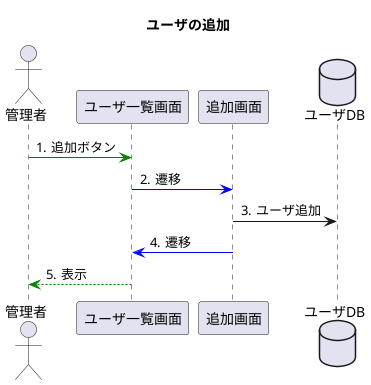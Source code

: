 @startuml
title ユーザの追加

autonumber "#."

actor 管理者
participant ユーザ一覧画面
participant 追加画面
database ユーザDB


管理者 -[#green]> ユーザ一覧画面:追加ボタン
ユーザ一覧画面 -[#blue]> 追加画面:遷移
追加画面 -> ユーザDB:ユーザ追加
追加画面 -[#blue]> ユーザ一覧画面:遷移
ユーザ一覧画面 --[#green]> 管理者:表示
@enduml